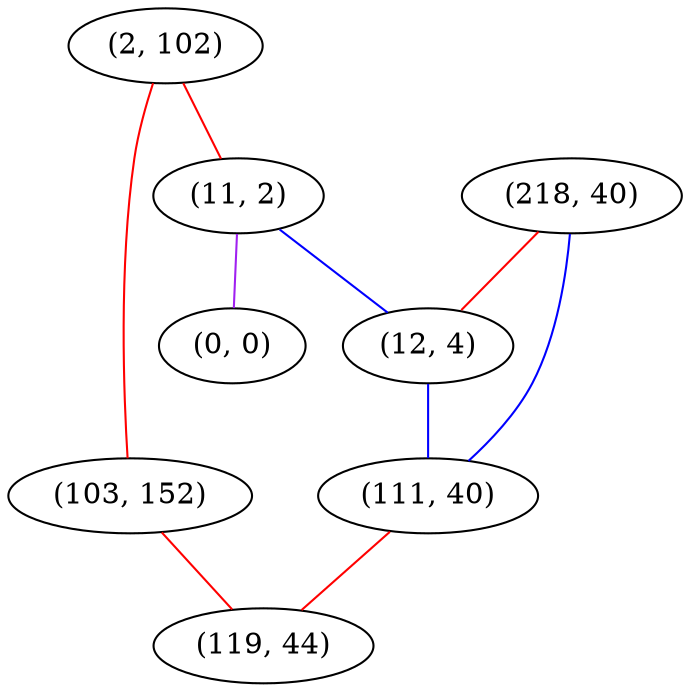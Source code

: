 graph "" {
"(2, 102)";
"(11, 2)";
"(103, 152)";
"(0, 0)";
"(218, 40)";
"(12, 4)";
"(111, 40)";
"(119, 44)";
"(2, 102)" -- "(11, 2)"  [color=red, key=0, weight=1];
"(2, 102)" -- "(103, 152)"  [color=red, key=0, weight=1];
"(11, 2)" -- "(0, 0)"  [color=purple, key=0, weight=4];
"(11, 2)" -- "(12, 4)"  [color=blue, key=0, weight=3];
"(103, 152)" -- "(119, 44)"  [color=red, key=0, weight=1];
"(218, 40)" -- "(12, 4)"  [color=red, key=0, weight=1];
"(218, 40)" -- "(111, 40)"  [color=blue, key=0, weight=3];
"(12, 4)" -- "(111, 40)"  [color=blue, key=0, weight=3];
"(111, 40)" -- "(119, 44)"  [color=red, key=0, weight=1];
}
